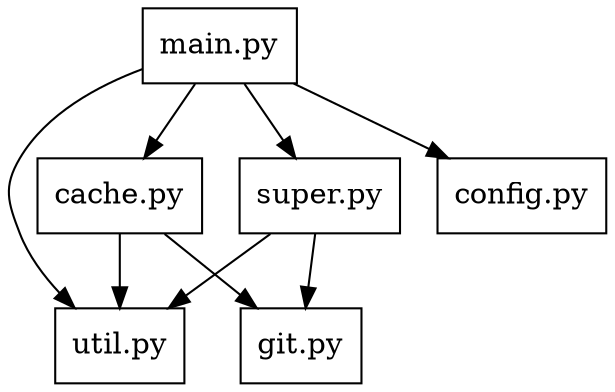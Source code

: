 digraph files {
  "util.py" [shape=box]
  "git.py" [shape=box]
  "cache.py" [shape=box]
  "super.py" [shape=box]
  "config.py" [shape=box]
  "main.py" [shape=box]

  "super.py" -> "git.py"
  "super.py" -> "util.py"

  "cache.py" -> "util.py"
  "cache.py" -> "git.py"

  "main.py"  -> "super.py"
  "main.py"  -> "cache.py"
  "main.py"  -> "config.py"
  "main.py"  -> "util.py"
}
